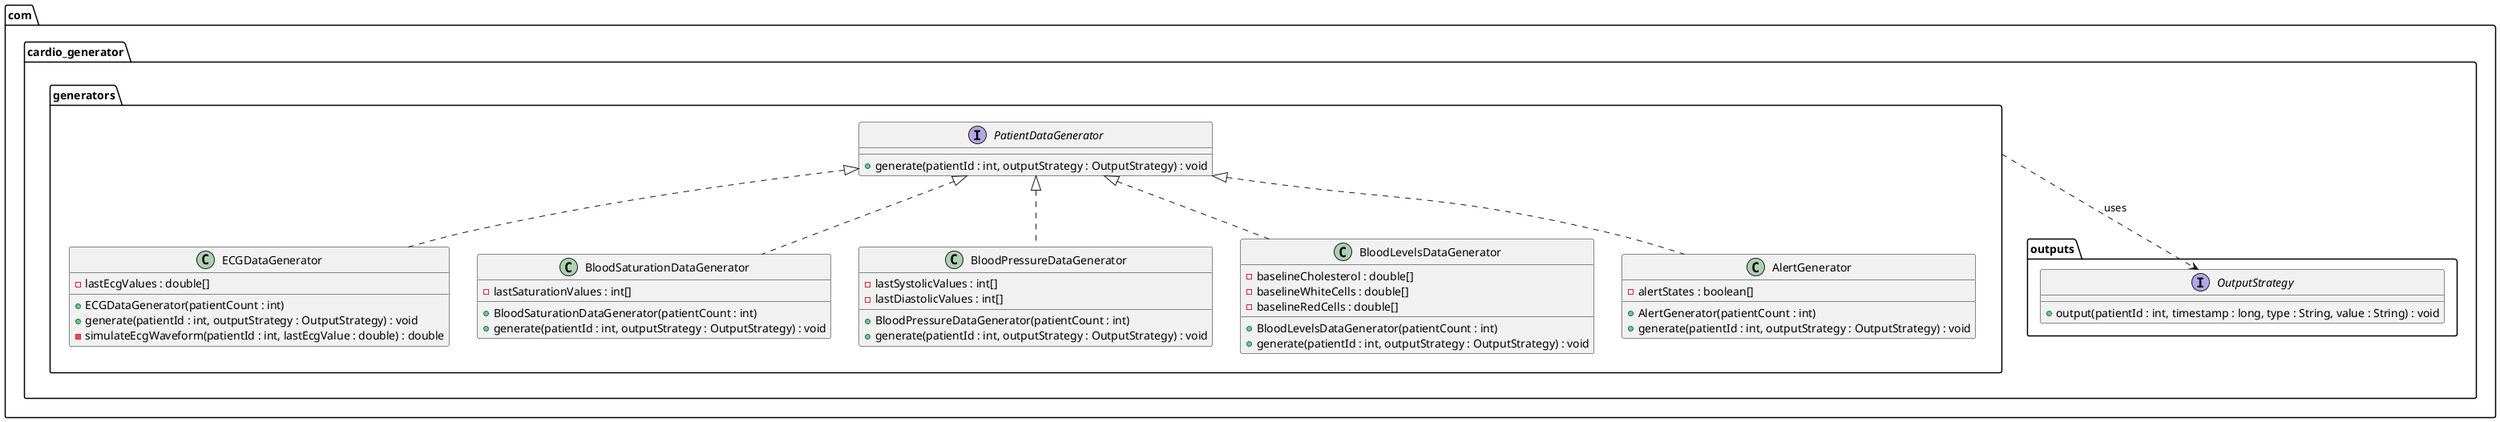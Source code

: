 @startuml
package com.cardio_generator.generators {

    interface PatientDataGenerator {
        + generate(patientId : int, outputStrategy : OutputStrategy) : void
    }

    class ECGDataGenerator {
        - lastEcgValues : double[]
        + ECGDataGenerator(patientCount : int)
        + generate(patientId : int, outputStrategy : OutputStrategy) : void
        - simulateEcgWaveform(patientId : int, lastEcgValue : double) : double
    }

    class BloodSaturationDataGenerator {
        - lastSaturationValues : int[]
        + BloodSaturationDataGenerator(patientCount : int)
        + generate(patientId : int, outputStrategy : OutputStrategy) : void
    }

    class BloodPressureDataGenerator {
        - lastSystolicValues : int[]
        - lastDiastolicValues : int[]
        + BloodPressureDataGenerator(patientCount : int)
        + generate(patientId : int, outputStrategy : OutputStrategy) : void
    }

    class BloodLevelsDataGenerator {
        - baselineCholesterol : double[]
        - baselineWhiteCells : double[]
        - baselineRedCells : double[]
        + BloodLevelsDataGenerator(patientCount : int)
        + generate(patientId : int, outputStrategy : OutputStrategy) : void
    }

    class AlertGenerator {
        - alertStates : boolean[]
        + AlertGenerator(patientCount : int)
        + generate(patientId : int, outputStrategy : OutputStrategy) : void
    }

    PatientDataGenerator <|.. ECGDataGenerator
    PatientDataGenerator <|.. BloodSaturationDataGenerator
    PatientDataGenerator <|.. BloodPressureDataGenerator
    PatientDataGenerator <|.. BloodLevelsDataGenerator
    PatientDataGenerator <|.. AlertGenerator
}

package com.cardio_generator.outputs {
    interface OutputStrategy {
        + output(patientId : int, timestamp : long, type : String, value : String) : void
    }
}

com.cardio_generator.generators..>com.cardio_generator.outputs.OutputStrategy : uses
@enduml
